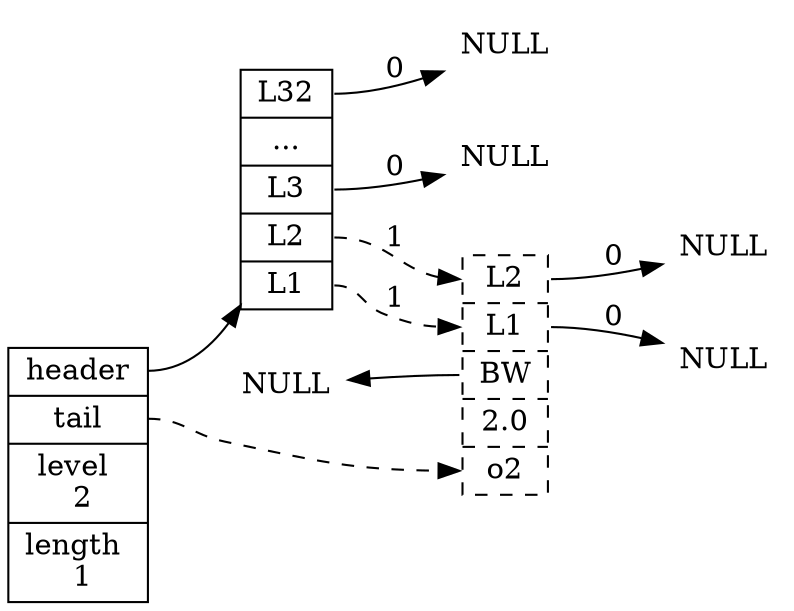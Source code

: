 digraph {

    rankdir = LR;

    node [shape = record, width = "0.5"];

    //

    l [label = " <header> header | <tail> tail | level \n 2 | length \n 1 "];

    header [label = " <l32> L32 | ... | <l3> L3 | <l2> L2 | <l1> L1 "];

    B [label = " <l2> L2 | <l1> L1 | <backward> BW | 2.0 | <obj> o2 ", style = dashed];

    backward_null [label = "NULL", shape = plaintext];
    n1 [label = "NULL", shape = plaintext];
    n2 [label = "NULL", shape = plaintext];
    n3 [label = "NULL", shape = plaintext];
    n32 [label = "NULL", shape = plaintext];

    // 

    l:header -> header;
    l:tail -> B:obj [style = dashed];

    header:l1 -> B:l1 [label = "1", style = dashed];
    B:l1 -> n1 [label = "0"];
    header:l2 -> B:l2 [label = "1", style = dashed];
    B:l2 -> n2 [label = "0"];
    header:l3 -> n3 [label = "0"];
    header:l32 -> n32 [label = "0"];

    backward_null -> B:backward [dir = back];
}
